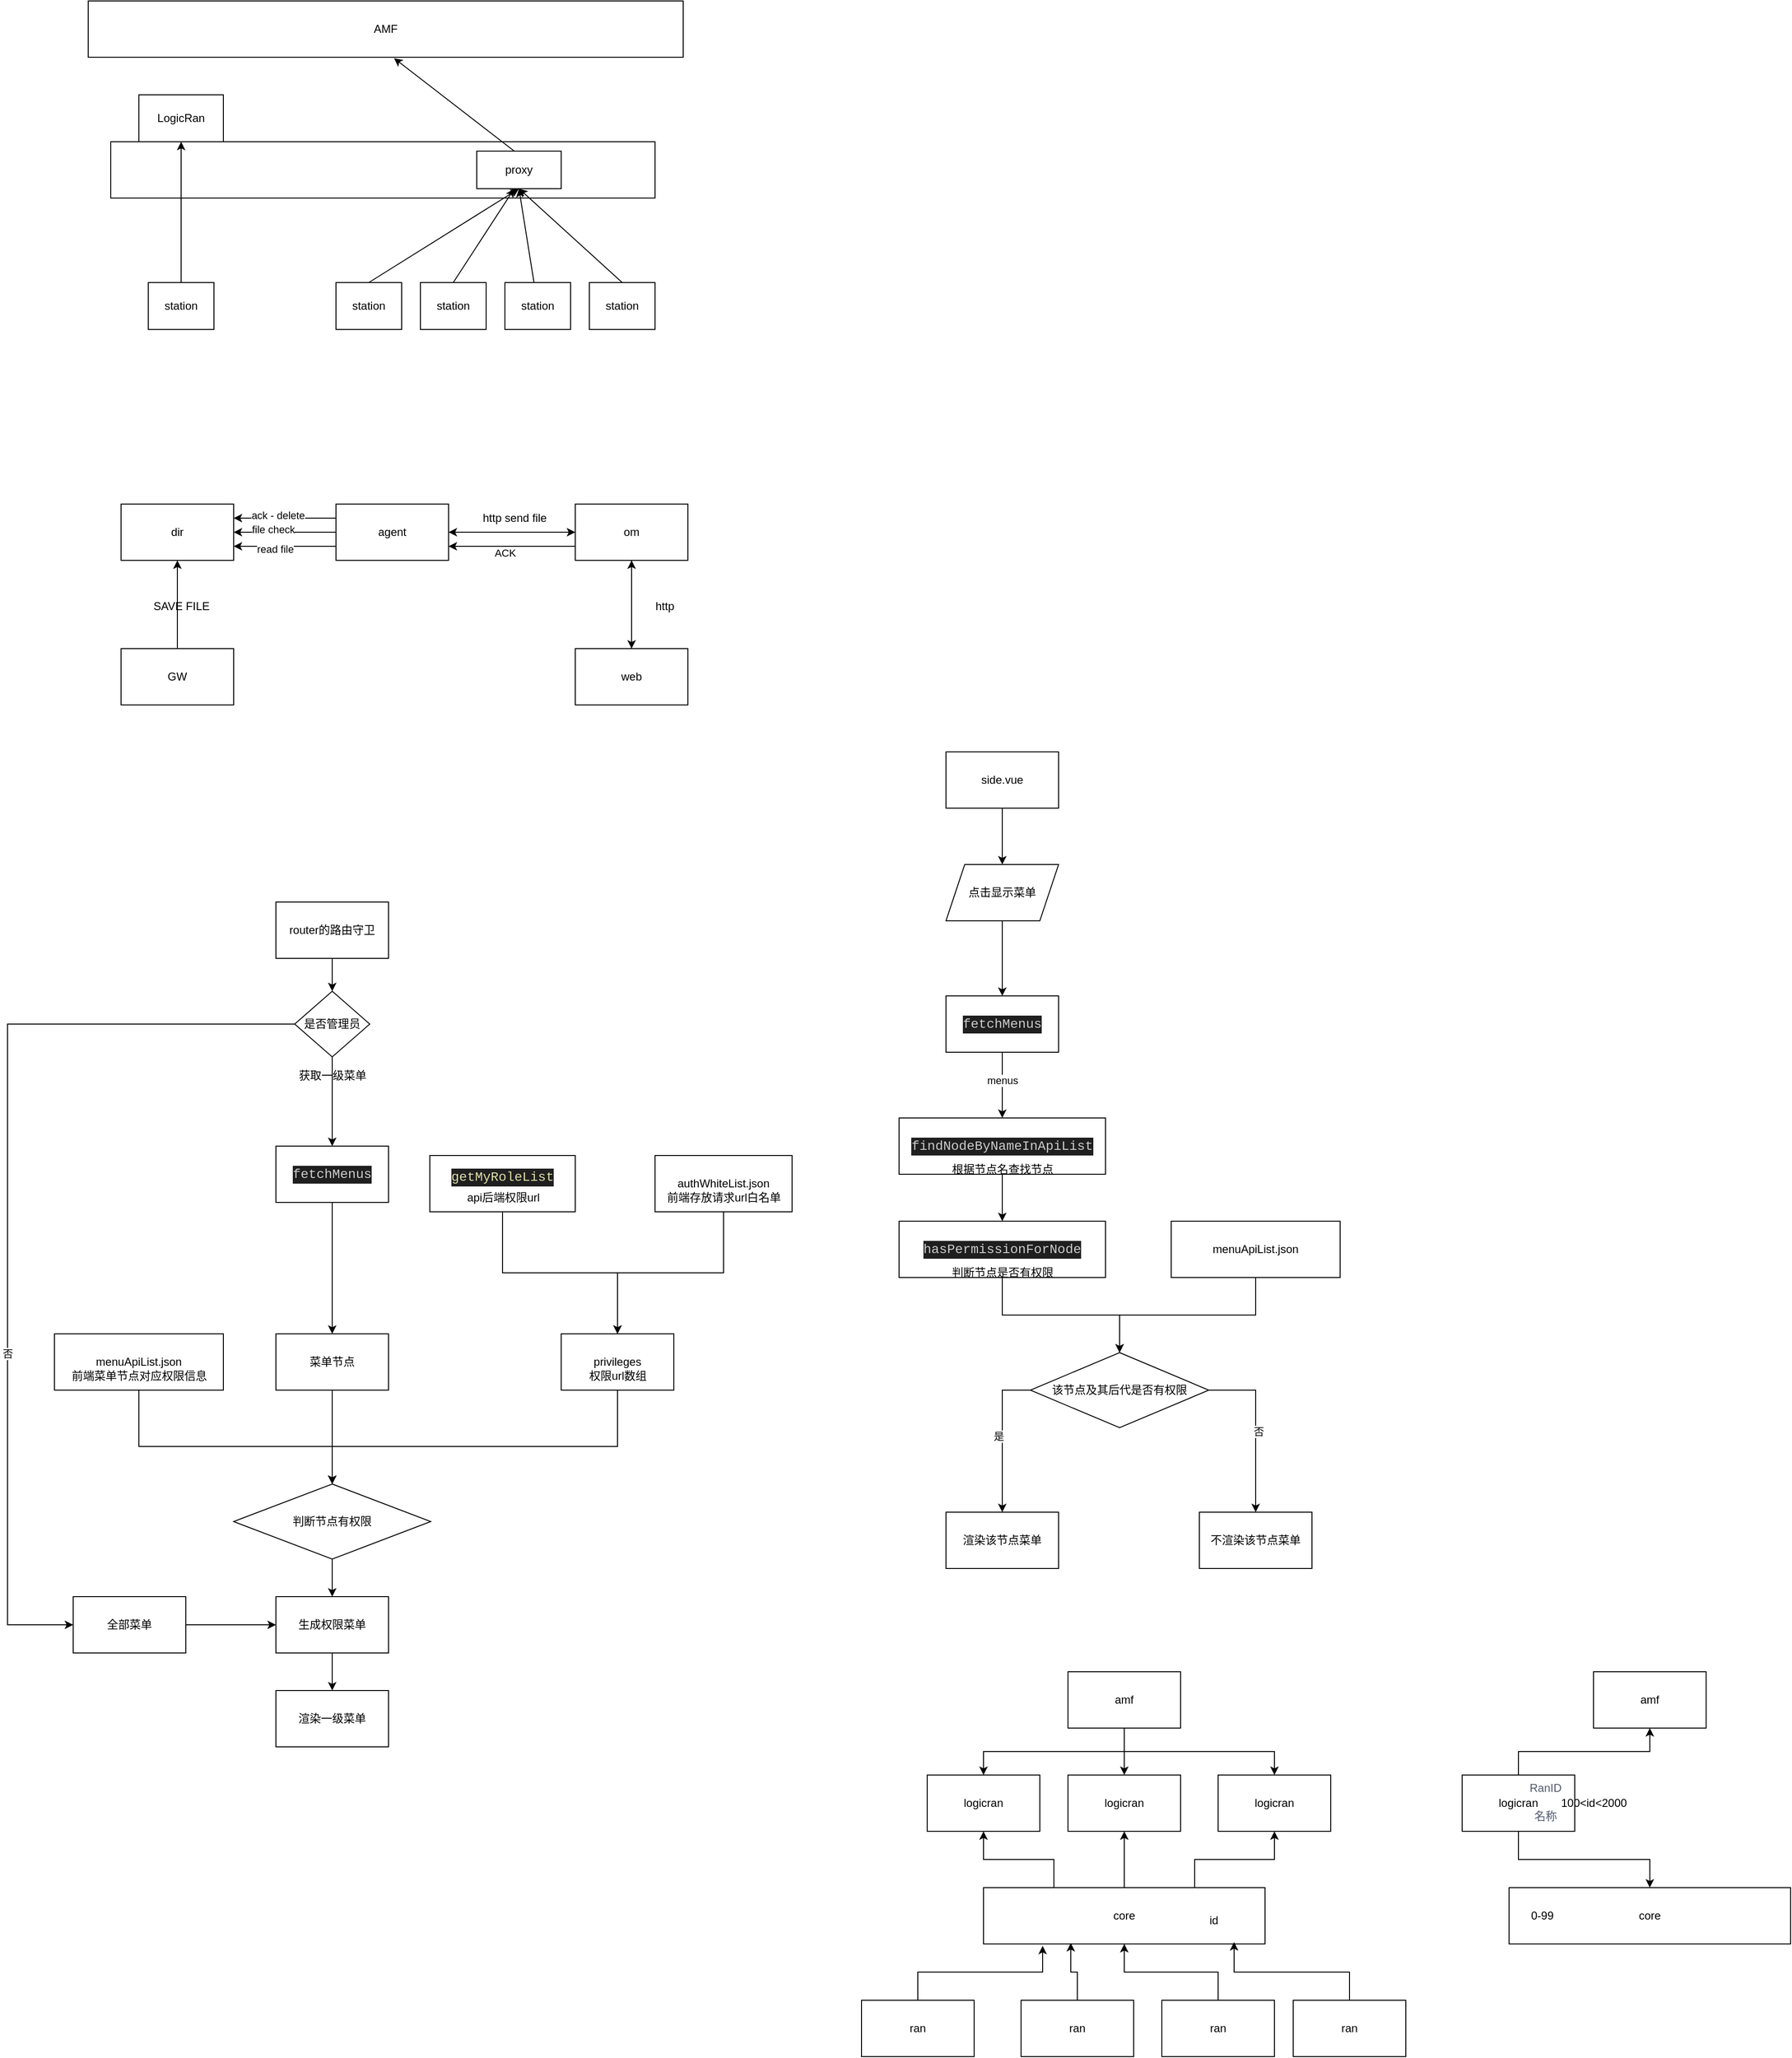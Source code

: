 <mxfile version="22.1.15" type="github">
  <diagram id="r8akQIV7CGBrM3lP9Y4Y" name="第 1 页">
    <mxGraphModel dx="1540" dy="1954" grid="1" gridSize="10" guides="1" tooltips="1" connect="1" arrows="1" fold="1" page="1" pageScale="1" pageWidth="827" pageHeight="1169" math="0" shadow="0">
      <root>
        <mxCell id="0" />
        <mxCell id="1" parent="0" />
        <mxCell id="nayXP41YcCdt_hHMmjPa-1" value="menuApiList.json" style="rounded=0;whiteSpace=wrap;html=1;" parent="1" vertex="1">
          <mxGeometry x="180" y="270" width="180" height="60" as="geometry" />
        </mxCell>
        <mxCell id="nayXP41YcCdt_hHMmjPa-24" style="edgeStyle=orthogonalEdgeStyle;rounded=0;orthogonalLoop=1;jettySize=auto;html=1;exitX=0.5;exitY=1;exitDx=0;exitDy=0;" parent="1" source="nayXP41YcCdt_hHMmjPa-2" target="nayXP41YcCdt_hHMmjPa-9" edge="1">
          <mxGeometry relative="1" as="geometry" />
        </mxCell>
        <mxCell id="nayXP41YcCdt_hHMmjPa-2" value="authWhiteList.json" style="rounded=0;whiteSpace=wrap;html=1;" parent="1" vertex="1">
          <mxGeometry x="820" y="80" width="146" height="60" as="geometry" />
        </mxCell>
        <mxCell id="nayXP41YcCdt_hHMmjPa-29" style="edgeStyle=orthogonalEdgeStyle;rounded=0;orthogonalLoop=1;jettySize=auto;html=1;" parent="1" source="nayXP41YcCdt_hHMmjPa-3" target="nayXP41YcCdt_hHMmjPa-28" edge="1">
          <mxGeometry relative="1" as="geometry">
            <Array as="points">
              <mxPoint x="270" y="390" />
              <mxPoint x="476" y="390" />
            </Array>
          </mxGeometry>
        </mxCell>
        <mxCell id="nayXP41YcCdt_hHMmjPa-3" value="前端菜单节点对应权限信息" style="text;html=1;align=center;verticalAlign=middle;resizable=0;points=[];autosize=1;strokeColor=none;fillColor=none;" parent="1" vertex="1">
          <mxGeometry x="185" y="300" width="170" height="30" as="geometry" />
        </mxCell>
        <mxCell id="nayXP41YcCdt_hHMmjPa-4" value="前端存放请求url白名单" style="text;html=1;align=center;verticalAlign=middle;resizable=0;points=[];autosize=1;strokeColor=none;fillColor=none;" parent="1" vertex="1">
          <mxGeometry x="818" y="110" width="150" height="30" as="geometry" />
        </mxCell>
        <mxCell id="nayXP41YcCdt_hHMmjPa-36" value="" style="edgeStyle=orthogonalEdgeStyle;rounded=0;orthogonalLoop=1;jettySize=auto;html=1;" parent="1" source="nayXP41YcCdt_hHMmjPa-5" target="nayXP41YcCdt_hHMmjPa-35" edge="1">
          <mxGeometry relative="1" as="geometry" />
        </mxCell>
        <mxCell id="nayXP41YcCdt_hHMmjPa-5" value="router的路由守卫" style="whiteSpace=wrap;html=1;" parent="1" vertex="1">
          <mxGeometry x="416" y="-190" width="120" height="60" as="geometry" />
        </mxCell>
        <mxCell id="nayXP41YcCdt_hHMmjPa-25" style="edgeStyle=orthogonalEdgeStyle;rounded=0;orthogonalLoop=1;jettySize=auto;html=1;exitX=0.5;exitY=1;exitDx=0;exitDy=0;" parent="1" source="nayXP41YcCdt_hHMmjPa-7" target="nayXP41YcCdt_hHMmjPa-9" edge="1">
          <mxGeometry relative="1" as="geometry" />
        </mxCell>
        <mxCell id="nayXP41YcCdt_hHMmjPa-7" value="&#xa;&lt;div style=&quot;color: rgb(204, 204, 204); background-color: rgb(31, 31, 31); font-family: Consolas, &amp;quot;Courier New&amp;quot;, monospace; font-weight: normal; font-size: 14px; line-height: 19px;&quot;&gt;&lt;div&gt;&lt;span style=&quot;color: #dcdcaa;&quot;&gt;getMyRoleList&lt;/span&gt;&lt;/div&gt;&lt;/div&gt;&#xa;&#xa;" style="whiteSpace=wrap;html=1;" parent="1" vertex="1">
          <mxGeometry x="580" y="80" width="155" height="60" as="geometry" />
        </mxCell>
        <mxCell id="nayXP41YcCdt_hHMmjPa-79" style="edgeStyle=orthogonalEdgeStyle;rounded=0;orthogonalLoop=1;jettySize=auto;html=1;exitX=0.5;exitY=1;exitDx=0;exitDy=0;entryX=0.5;entryY=0;entryDx=0;entryDy=0;" parent="1" source="nayXP41YcCdt_hHMmjPa-9" target="nayXP41YcCdt_hHMmjPa-28" edge="1">
          <mxGeometry relative="1" as="geometry">
            <Array as="points">
              <mxPoint x="780" y="390" />
              <mxPoint x="476" y="390" />
            </Array>
          </mxGeometry>
        </mxCell>
        <mxCell id="nayXP41YcCdt_hHMmjPa-9" value="privileges" style="whiteSpace=wrap;html=1;" parent="1" vertex="1">
          <mxGeometry x="720" y="270" width="120" height="60" as="geometry" />
        </mxCell>
        <mxCell id="nayXP41YcCdt_hHMmjPa-12" value="权限url数组" style="text;html=1;align=center;verticalAlign=middle;resizable=0;points=[];autosize=1;strokeColor=none;fillColor=none;" parent="1" vertex="1">
          <mxGeometry x="735" y="300" width="90" height="30" as="geometry" />
        </mxCell>
        <mxCell id="nayXP41YcCdt_hHMmjPa-81" style="edgeStyle=orthogonalEdgeStyle;rounded=0;orthogonalLoop=1;jettySize=auto;html=1;exitX=0.5;exitY=1;exitDx=0;exitDy=0;" parent="1" source="nayXP41YcCdt_hHMmjPa-15" target="nayXP41YcCdt_hHMmjPa-80" edge="1">
          <mxGeometry relative="1" as="geometry" />
        </mxCell>
        <mxCell id="nayXP41YcCdt_hHMmjPa-15" value="&lt;div style=&quot;color: rgb(204, 204, 204); background-color: rgb(31, 31, 31); font-family: Consolas, &amp;quot;Courier New&amp;quot;, monospace; font-size: 14px; line-height: 19px;&quot;&gt;fetchMenus&lt;/div&gt;" style="whiteSpace=wrap;html=1;" parent="1" vertex="1">
          <mxGeometry x="416" y="70" width="120" height="60" as="geometry" />
        </mxCell>
        <mxCell id="nayXP41YcCdt_hHMmjPa-8" value="api后端权限url" style="text;html=1;align=center;verticalAlign=middle;resizable=0;points=[];autosize=1;strokeColor=none;fillColor=none;" parent="1" vertex="1">
          <mxGeometry x="607.5" y="110" width="100" height="30" as="geometry" />
        </mxCell>
        <mxCell id="nayXP41YcCdt_hHMmjPa-27" value="获取一级菜单" style="text;html=1;align=center;verticalAlign=middle;resizable=0;points=[];autosize=1;strokeColor=none;fillColor=none;" parent="1" vertex="1">
          <mxGeometry x="426" y="-20" width="100" height="30" as="geometry" />
        </mxCell>
        <mxCell id="nayXP41YcCdt_hHMmjPa-32" value="" style="edgeStyle=orthogonalEdgeStyle;rounded=0;orthogonalLoop=1;jettySize=auto;html=1;" parent="1" source="nayXP41YcCdt_hHMmjPa-28" target="nayXP41YcCdt_hHMmjPa-31" edge="1">
          <mxGeometry relative="1" as="geometry" />
        </mxCell>
        <mxCell id="nayXP41YcCdt_hHMmjPa-28" value="判断节点有权限" style="rhombus;whiteSpace=wrap;html=1;" parent="1" vertex="1">
          <mxGeometry x="371" y="430" width="210" height="80" as="geometry" />
        </mxCell>
        <mxCell id="nayXP41YcCdt_hHMmjPa-34" value="" style="edgeStyle=orthogonalEdgeStyle;rounded=0;orthogonalLoop=1;jettySize=auto;html=1;" parent="1" source="nayXP41YcCdt_hHMmjPa-31" target="nayXP41YcCdt_hHMmjPa-33" edge="1">
          <mxGeometry relative="1" as="geometry" />
        </mxCell>
        <mxCell id="nayXP41YcCdt_hHMmjPa-31" value="生成权限菜单" style="whiteSpace=wrap;html=1;" parent="1" vertex="1">
          <mxGeometry x="416" y="550" width="120" height="60" as="geometry" />
        </mxCell>
        <mxCell id="nayXP41YcCdt_hHMmjPa-33" value="渲染一级菜单" style="whiteSpace=wrap;html=1;" parent="1" vertex="1">
          <mxGeometry x="416" y="650" width="120" height="60" as="geometry" />
        </mxCell>
        <mxCell id="nayXP41YcCdt_hHMmjPa-38" style="edgeStyle=orthogonalEdgeStyle;rounded=0;orthogonalLoop=1;jettySize=auto;html=1;exitX=0.5;exitY=1;exitDx=0;exitDy=0;entryX=0.5;entryY=0;entryDx=0;entryDy=0;" parent="1" source="nayXP41YcCdt_hHMmjPa-35" target="nayXP41YcCdt_hHMmjPa-15" edge="1">
          <mxGeometry relative="1" as="geometry" />
        </mxCell>
        <mxCell id="nayXP41YcCdt_hHMmjPa-44" style="edgeStyle=orthogonalEdgeStyle;rounded=0;orthogonalLoop=1;jettySize=auto;html=1;exitX=0;exitY=0.5;exitDx=0;exitDy=0;entryX=0;entryY=0.5;entryDx=0;entryDy=0;" parent="1" source="nayXP41YcCdt_hHMmjPa-35" target="nayXP41YcCdt_hHMmjPa-45" edge="1">
          <mxGeometry relative="1" as="geometry">
            <mxPoint x="100" y="610" as="targetPoint" />
            <Array as="points">
              <mxPoint x="130" y="-60" />
              <mxPoint x="130" y="580" />
            </Array>
          </mxGeometry>
        </mxCell>
        <mxCell id="nayXP41YcCdt_hHMmjPa-47" value="否" style="edgeLabel;html=1;align=center;verticalAlign=middle;resizable=0;points=[];" parent="nayXP41YcCdt_hHMmjPa-44" vertex="1" connectable="0">
          <mxGeometry x="0.293" relative="1" as="geometry">
            <mxPoint as="offset" />
          </mxGeometry>
        </mxCell>
        <mxCell id="nayXP41YcCdt_hHMmjPa-35" value="是否管理员" style="rhombus;whiteSpace=wrap;html=1;" parent="1" vertex="1">
          <mxGeometry x="436" y="-95" width="80" height="70" as="geometry" />
        </mxCell>
        <mxCell id="nayXP41YcCdt_hHMmjPa-46" style="edgeStyle=orthogonalEdgeStyle;rounded=0;orthogonalLoop=1;jettySize=auto;html=1;exitX=1;exitY=0.5;exitDx=0;exitDy=0;" parent="1" source="nayXP41YcCdt_hHMmjPa-45" target="nayXP41YcCdt_hHMmjPa-31" edge="1">
          <mxGeometry relative="1" as="geometry" />
        </mxCell>
        <mxCell id="nayXP41YcCdt_hHMmjPa-45" value="全部菜单" style="whiteSpace=wrap;html=1;" parent="1" vertex="1">
          <mxGeometry x="200" y="550" width="120" height="60" as="geometry" />
        </mxCell>
        <mxCell id="nayXP41YcCdt_hHMmjPa-54" value="" style="edgeStyle=orthogonalEdgeStyle;rounded=0;orthogonalLoop=1;jettySize=auto;html=1;" parent="1" source="nayXP41YcCdt_hHMmjPa-48" target="nayXP41YcCdt_hHMmjPa-53" edge="1">
          <mxGeometry relative="1" as="geometry" />
        </mxCell>
        <mxCell id="nayXP41YcCdt_hHMmjPa-48" value="side.vue" style="whiteSpace=wrap;html=1;" parent="1" vertex="1">
          <mxGeometry x="1130" y="-350" width="120" height="60" as="geometry" />
        </mxCell>
        <mxCell id="nayXP41YcCdt_hHMmjPa-50" value="渲染该节点菜单" style="whiteSpace=wrap;html=1;" parent="1" vertex="1">
          <mxGeometry x="1130" y="460" width="120" height="60" as="geometry" />
        </mxCell>
        <mxCell id="nayXP41YcCdt_hHMmjPa-65" value="" style="edgeStyle=orthogonalEdgeStyle;rounded=0;orthogonalLoop=1;jettySize=auto;html=1;" parent="1" source="nayXP41YcCdt_hHMmjPa-51" target="nayXP41YcCdt_hHMmjPa-64" edge="1">
          <mxGeometry relative="1" as="geometry" />
        </mxCell>
        <mxCell id="nayXP41YcCdt_hHMmjPa-51" value="&lt;div style=&quot;color: rgb(204, 204, 204); background-color: rgb(31, 31, 31); font-family: Consolas, &amp;quot;Courier New&amp;quot;, monospace; font-size: 14px; line-height: 19px;&quot;&gt;findNodeByNameInApiList&lt;/div&gt;" style="whiteSpace=wrap;html=1;" parent="1" vertex="1">
          <mxGeometry x="1080" y="40" width="220" height="60" as="geometry" />
        </mxCell>
        <mxCell id="nayXP41YcCdt_hHMmjPa-56" value="" style="edgeStyle=orthogonalEdgeStyle;rounded=0;orthogonalLoop=1;jettySize=auto;html=1;" parent="1" source="nayXP41YcCdt_hHMmjPa-53" target="nayXP41YcCdt_hHMmjPa-55" edge="1">
          <mxGeometry relative="1" as="geometry" />
        </mxCell>
        <mxCell id="nayXP41YcCdt_hHMmjPa-53" value="点击显示菜单" style="shape=parallelogram;perimeter=parallelogramPerimeter;whiteSpace=wrap;html=1;fixedSize=1;" parent="1" vertex="1">
          <mxGeometry x="1130" y="-230" width="120" height="60" as="geometry" />
        </mxCell>
        <mxCell id="nayXP41YcCdt_hHMmjPa-57" value="" style="edgeStyle=orthogonalEdgeStyle;rounded=0;orthogonalLoop=1;jettySize=auto;html=1;" parent="1" source="nayXP41YcCdt_hHMmjPa-55" target="nayXP41YcCdt_hHMmjPa-51" edge="1">
          <mxGeometry relative="1" as="geometry" />
        </mxCell>
        <mxCell id="nayXP41YcCdt_hHMmjPa-58" value="menus" style="edgeLabel;html=1;align=center;verticalAlign=middle;resizable=0;points=[];" parent="nayXP41YcCdt_hHMmjPa-57" vertex="1" connectable="0">
          <mxGeometry x="-0.171" y="-3" relative="1" as="geometry">
            <mxPoint x="3" y="1" as="offset" />
          </mxGeometry>
        </mxCell>
        <mxCell id="nayXP41YcCdt_hHMmjPa-55" value="&lt;div style=&quot;color: rgb(204, 204, 204); background-color: rgb(31, 31, 31); font-family: Consolas, &amp;quot;Courier New&amp;quot;, monospace; font-size: 14px; line-height: 19px;&quot;&gt;fetchMenus&lt;/div&gt;" style="whiteSpace=wrap;html=1;" parent="1" vertex="1">
          <mxGeometry x="1130" y="-90" width="120" height="60" as="geometry" />
        </mxCell>
        <mxCell id="nayXP41YcCdt_hHMmjPa-67" style="edgeStyle=orthogonalEdgeStyle;rounded=0;orthogonalLoop=1;jettySize=auto;html=1;" parent="1" source="nayXP41YcCdt_hHMmjPa-59" target="nayXP41YcCdt_hHMmjPa-61" edge="1">
          <mxGeometry relative="1" as="geometry" />
        </mxCell>
        <mxCell id="nayXP41YcCdt_hHMmjPa-59" value="menuApiList.json" style="rounded=0;whiteSpace=wrap;html=1;" parent="1" vertex="1">
          <mxGeometry x="1370" y="150" width="180" height="60" as="geometry" />
        </mxCell>
        <mxCell id="nayXP41YcCdt_hHMmjPa-70" style="edgeStyle=orthogonalEdgeStyle;rounded=0;orthogonalLoop=1;jettySize=auto;html=1;exitX=0;exitY=0.5;exitDx=0;exitDy=0;" parent="1" source="nayXP41YcCdt_hHMmjPa-61" target="nayXP41YcCdt_hHMmjPa-50" edge="1">
          <mxGeometry relative="1" as="geometry" />
        </mxCell>
        <mxCell id="nayXP41YcCdt_hHMmjPa-74" value="是" style="edgeLabel;html=1;align=center;verticalAlign=middle;resizable=0;points=[];" parent="nayXP41YcCdt_hHMmjPa-70" vertex="1" connectable="0">
          <mxGeometry x="-0.013" y="-4" relative="1" as="geometry">
            <mxPoint as="offset" />
          </mxGeometry>
        </mxCell>
        <mxCell id="nayXP41YcCdt_hHMmjPa-72" style="edgeStyle=orthogonalEdgeStyle;rounded=0;orthogonalLoop=1;jettySize=auto;html=1;exitX=1;exitY=0.5;exitDx=0;exitDy=0;" parent="1" source="nayXP41YcCdt_hHMmjPa-61" target="nayXP41YcCdt_hHMmjPa-71" edge="1">
          <mxGeometry relative="1" as="geometry" />
        </mxCell>
        <mxCell id="nayXP41YcCdt_hHMmjPa-73" value="否" style="edgeLabel;html=1;align=center;verticalAlign=middle;resizable=0;points=[];" parent="nayXP41YcCdt_hHMmjPa-72" vertex="1" connectable="0">
          <mxGeometry x="0.044" y="3" relative="1" as="geometry">
            <mxPoint as="offset" />
          </mxGeometry>
        </mxCell>
        <mxCell id="nayXP41YcCdt_hHMmjPa-61" value="该节点及其后代是否有权限" style="rhombus;whiteSpace=wrap;html=1;" parent="1" vertex="1">
          <mxGeometry x="1220" y="290" width="190" height="80" as="geometry" />
        </mxCell>
        <mxCell id="nayXP41YcCdt_hHMmjPa-66" style="edgeStyle=orthogonalEdgeStyle;rounded=0;orthogonalLoop=1;jettySize=auto;html=1;" parent="1" source="nayXP41YcCdt_hHMmjPa-64" target="nayXP41YcCdt_hHMmjPa-61" edge="1">
          <mxGeometry relative="1" as="geometry" />
        </mxCell>
        <mxCell id="nayXP41YcCdt_hHMmjPa-64" value="&lt;div style=&quot;color: rgb(204, 204, 204); background-color: rgb(31, 31, 31); font-family: Consolas, &amp;quot;Courier New&amp;quot;, monospace; font-size: 14px; line-height: 19px;&quot;&gt;hasPermissionForNode&lt;/div&gt;" style="whiteSpace=wrap;html=1;" parent="1" vertex="1">
          <mxGeometry x="1080" y="150" width="220" height="60" as="geometry" />
        </mxCell>
        <mxCell id="nayXP41YcCdt_hHMmjPa-71" value="不渲染该节点菜单" style="whiteSpace=wrap;html=1;" parent="1" vertex="1">
          <mxGeometry x="1400" y="460" width="120" height="60" as="geometry" />
        </mxCell>
        <mxCell id="nayXP41YcCdt_hHMmjPa-75" value="根据节点名查找节点" style="text;html=1;align=center;verticalAlign=middle;resizable=0;points=[];autosize=1;strokeColor=none;fillColor=none;" parent="1" vertex="1">
          <mxGeometry x="1125" y="80" width="130" height="30" as="geometry" />
        </mxCell>
        <mxCell id="nayXP41YcCdt_hHMmjPa-76" value="判断节点是否有权限" style="text;html=1;align=center;verticalAlign=middle;resizable=0;points=[];autosize=1;strokeColor=none;fillColor=none;" parent="1" vertex="1">
          <mxGeometry x="1125" y="190" width="130" height="30" as="geometry" />
        </mxCell>
        <mxCell id="nayXP41YcCdt_hHMmjPa-82" value="" style="edgeStyle=orthogonalEdgeStyle;rounded=0;orthogonalLoop=1;jettySize=auto;html=1;" parent="1" source="nayXP41YcCdt_hHMmjPa-80" target="nayXP41YcCdt_hHMmjPa-28" edge="1">
          <mxGeometry relative="1" as="geometry" />
        </mxCell>
        <mxCell id="nayXP41YcCdt_hHMmjPa-80" value="菜单节点" style="whiteSpace=wrap;html=1;" parent="1" vertex="1">
          <mxGeometry x="416" y="270" width="120" height="60" as="geometry" />
        </mxCell>
        <mxCell id="s-JntNpwvqXk4a5W6YOE-53" style="edgeStyle=orthogonalEdgeStyle;rounded=0;orthogonalLoop=1;jettySize=auto;html=1;exitX=0.5;exitY=1;exitDx=0;exitDy=0;" parent="1" source="s-JntNpwvqXk4a5W6YOE-22" target="s-JntNpwvqXk4a5W6YOE-47" edge="1">
          <mxGeometry relative="1" as="geometry" />
        </mxCell>
        <mxCell id="s-JntNpwvqXk4a5W6YOE-54" style="edgeStyle=orthogonalEdgeStyle;rounded=0;orthogonalLoop=1;jettySize=auto;html=1;exitX=0.5;exitY=1;exitDx=0;exitDy=0;" parent="1" source="s-JntNpwvqXk4a5W6YOE-22" target="s-JntNpwvqXk4a5W6YOE-24" edge="1">
          <mxGeometry relative="1" as="geometry" />
        </mxCell>
        <mxCell id="s-JntNpwvqXk4a5W6YOE-55" style="edgeStyle=orthogonalEdgeStyle;rounded=0;orthogonalLoop=1;jettySize=auto;html=1;exitX=0.5;exitY=1;exitDx=0;exitDy=0;" parent="1" source="s-JntNpwvqXk4a5W6YOE-22" target="s-JntNpwvqXk4a5W6YOE-48" edge="1">
          <mxGeometry relative="1" as="geometry" />
        </mxCell>
        <mxCell id="s-JntNpwvqXk4a5W6YOE-22" value="amf&lt;br&gt;" style="whiteSpace=wrap;html=1;" parent="1" vertex="1">
          <mxGeometry x="1260" y="630" width="120" height="60" as="geometry" />
        </mxCell>
        <mxCell id="s-JntNpwvqXk4a5W6YOE-49" value="" style="edgeStyle=orthogonalEdgeStyle;rounded=0;orthogonalLoop=1;jettySize=auto;html=1;" parent="1" source="s-JntNpwvqXk4a5W6YOE-23" target="s-JntNpwvqXk4a5W6YOE-24" edge="1">
          <mxGeometry relative="1" as="geometry" />
        </mxCell>
        <mxCell id="s-JntNpwvqXk4a5W6YOE-50" style="edgeStyle=orthogonalEdgeStyle;rounded=0;orthogonalLoop=1;jettySize=auto;html=1;exitX=0.75;exitY=0;exitDx=0;exitDy=0;" parent="1" source="s-JntNpwvqXk4a5W6YOE-23" target="s-JntNpwvqXk4a5W6YOE-48" edge="1">
          <mxGeometry relative="1" as="geometry" />
        </mxCell>
        <mxCell id="s-JntNpwvqXk4a5W6YOE-51" style="edgeStyle=orthogonalEdgeStyle;rounded=0;orthogonalLoop=1;jettySize=auto;html=1;exitX=0.25;exitY=0;exitDx=0;exitDy=0;entryX=0.5;entryY=1;entryDx=0;entryDy=0;" parent="1" source="s-JntNpwvqXk4a5W6YOE-23" target="s-JntNpwvqXk4a5W6YOE-47" edge="1">
          <mxGeometry relative="1" as="geometry" />
        </mxCell>
        <mxCell id="s-JntNpwvqXk4a5W6YOE-23" value="core&lt;br&gt;" style="whiteSpace=wrap;html=1;" parent="1" vertex="1">
          <mxGeometry x="1170" y="860" width="300" height="60" as="geometry" />
        </mxCell>
        <mxCell id="s-JntNpwvqXk4a5W6YOE-24" value="logicran&lt;br&gt;" style="whiteSpace=wrap;html=1;" parent="1" vertex="1">
          <mxGeometry x="1260" y="740" width="120" height="60" as="geometry" />
        </mxCell>
        <mxCell id="s-JntNpwvqXk4a5W6YOE-25" value="ran&lt;br&gt;" style="whiteSpace=wrap;html=1;" parent="1" vertex="1">
          <mxGeometry x="1040" y="980" width="120" height="60" as="geometry" />
        </mxCell>
        <mxCell id="s-JntNpwvqXk4a5W6YOE-47" value="logicran&lt;br&gt;" style="whiteSpace=wrap;html=1;" parent="1" vertex="1">
          <mxGeometry x="1110" y="740" width="120" height="60" as="geometry" />
        </mxCell>
        <mxCell id="s-JntNpwvqXk4a5W6YOE-48" value="logicran&lt;br&gt;" style="whiteSpace=wrap;html=1;" parent="1" vertex="1">
          <mxGeometry x="1420" y="740" width="120" height="60" as="geometry" />
        </mxCell>
        <mxCell id="s-JntNpwvqXk4a5W6YOE-56" value="ran&lt;br&gt;" style="whiteSpace=wrap;html=1;" parent="1" vertex="1">
          <mxGeometry x="1500" y="980" width="120" height="60" as="geometry" />
        </mxCell>
        <mxCell id="s-JntNpwvqXk4a5W6YOE-61" style="edgeStyle=orthogonalEdgeStyle;rounded=0;orthogonalLoop=1;jettySize=auto;html=1;exitX=0.5;exitY=0;exitDx=0;exitDy=0;" parent="1" source="s-JntNpwvqXk4a5W6YOE-57" target="s-JntNpwvqXk4a5W6YOE-23" edge="1">
          <mxGeometry relative="1" as="geometry" />
        </mxCell>
        <mxCell id="s-JntNpwvqXk4a5W6YOE-57" value="ran&lt;br&gt;" style="whiteSpace=wrap;html=1;" parent="1" vertex="1">
          <mxGeometry x="1360" y="980" width="120" height="60" as="geometry" />
        </mxCell>
        <mxCell id="s-JntNpwvqXk4a5W6YOE-58" value="ran&lt;br&gt;" style="whiteSpace=wrap;html=1;" parent="1" vertex="1">
          <mxGeometry x="1210" y="980" width="120" height="60" as="geometry" />
        </mxCell>
        <mxCell id="s-JntNpwvqXk4a5W6YOE-59" style="edgeStyle=orthogonalEdgeStyle;rounded=0;orthogonalLoop=1;jettySize=auto;html=1;exitX=0.5;exitY=0;exitDx=0;exitDy=0;entryX=0.21;entryY=1.033;entryDx=0;entryDy=0;entryPerimeter=0;" parent="1" source="s-JntNpwvqXk4a5W6YOE-25" target="s-JntNpwvqXk4a5W6YOE-23" edge="1">
          <mxGeometry relative="1" as="geometry" />
        </mxCell>
        <mxCell id="s-JntNpwvqXk4a5W6YOE-60" style="edgeStyle=orthogonalEdgeStyle;rounded=0;orthogonalLoop=1;jettySize=auto;html=1;exitX=0.5;exitY=0;exitDx=0;exitDy=0;entryX=0.31;entryY=0.983;entryDx=0;entryDy=0;entryPerimeter=0;" parent="1" source="s-JntNpwvqXk4a5W6YOE-58" target="s-JntNpwvqXk4a5W6YOE-23" edge="1">
          <mxGeometry relative="1" as="geometry" />
        </mxCell>
        <mxCell id="s-JntNpwvqXk4a5W6YOE-62" style="edgeStyle=orthogonalEdgeStyle;rounded=0;orthogonalLoop=1;jettySize=auto;html=1;exitX=0.5;exitY=0;exitDx=0;exitDy=0;entryX=0.89;entryY=0.967;entryDx=0;entryDy=0;entryPerimeter=0;" parent="1" source="s-JntNpwvqXk4a5W6YOE-56" target="s-JntNpwvqXk4a5W6YOE-23" edge="1">
          <mxGeometry relative="1" as="geometry" />
        </mxCell>
        <mxCell id="s-JntNpwvqXk4a5W6YOE-63" value="id" style="text;html=1;align=center;verticalAlign=middle;resizable=0;points=[];autosize=1;strokeColor=none;fillColor=none;" parent="1" vertex="1">
          <mxGeometry x="1400" y="880" width="30" height="30" as="geometry" />
        </mxCell>
        <mxCell id="s-JntNpwvqXk4a5W6YOE-64" value="core&lt;br&gt;" style="whiteSpace=wrap;html=1;" parent="1" vertex="1">
          <mxGeometry x="1730" y="860" width="300" height="60" as="geometry" />
        </mxCell>
        <mxCell id="s-JntNpwvqXk4a5W6YOE-66" style="edgeStyle=orthogonalEdgeStyle;rounded=0;orthogonalLoop=1;jettySize=auto;html=1;exitX=0.5;exitY=1;exitDx=0;exitDy=0;" parent="1" source="s-JntNpwvqXk4a5W6YOE-65" target="s-JntNpwvqXk4a5W6YOE-64" edge="1">
          <mxGeometry relative="1" as="geometry" />
        </mxCell>
        <mxCell id="s-JntNpwvqXk4a5W6YOE-70" style="edgeStyle=orthogonalEdgeStyle;rounded=0;orthogonalLoop=1;jettySize=auto;html=1;exitX=0.5;exitY=0;exitDx=0;exitDy=0;" parent="1" source="s-JntNpwvqXk4a5W6YOE-65" target="s-JntNpwvqXk4a5W6YOE-69" edge="1">
          <mxGeometry relative="1" as="geometry" />
        </mxCell>
        <mxCell id="s-JntNpwvqXk4a5W6YOE-65" value="logicran&lt;br&gt;" style="whiteSpace=wrap;html=1;" parent="1" vertex="1">
          <mxGeometry x="1680" y="740" width="120" height="60" as="geometry" />
        </mxCell>
        <mxCell id="s-JntNpwvqXk4a5W6YOE-67" value="&lt;span style=&quot;color: rgb(81, 90, 110); font-family: Avenir, Helvetica, Arial, sans-serif; font-size: 12px; font-style: normal; font-variant-ligatures: normal; font-variant-caps: normal; font-weight: 400; letter-spacing: normal; orphans: 2; text-align: right; text-indent: 0px; text-transform: none; widows: 2; word-spacing: 0px; -webkit-text-stroke-width: 0px; background-color: rgb(255, 255, 255); text-decoration-thickness: initial; text-decoration-style: initial; text-decoration-color: initial; float: none; display: inline !important;&quot;&gt;RanID&lt;/span&gt;" style="text;whiteSpace=wrap;html=1;" parent="1" vertex="1">
          <mxGeometry x="1750" y="740" width="70" height="40" as="geometry" />
        </mxCell>
        <mxCell id="s-JntNpwvqXk4a5W6YOE-68" value="&lt;span style=&quot;color: rgb(81, 90, 110); font-family: Avenir, Helvetica, Arial, sans-serif; font-size: 12px; font-style: normal; font-variant-ligatures: normal; font-variant-caps: normal; font-weight: 400; letter-spacing: normal; orphans: 2; text-align: right; text-indent: 0px; text-transform: none; widows: 2; word-spacing: 0px; -webkit-text-stroke-width: 0px; background-color: rgb(255, 255, 255); text-decoration-thickness: initial; text-decoration-style: initial; text-decoration-color: initial; float: none; display: inline !important;&quot;&gt;名称&lt;/span&gt;" style="text;whiteSpace=wrap;html=1;" parent="1" vertex="1">
          <mxGeometry x="1755" y="770" width="60" height="40" as="geometry" />
        </mxCell>
        <mxCell id="s-JntNpwvqXk4a5W6YOE-69" value="amf&lt;br&gt;" style="whiteSpace=wrap;html=1;" parent="1" vertex="1">
          <mxGeometry x="1820" y="630" width="120" height="60" as="geometry" />
        </mxCell>
        <mxCell id="s-JntNpwvqXk4a5W6YOE-71" value="100&amp;lt;id&amp;lt;2000&lt;br&gt;" style="text;html=1;align=center;verticalAlign=middle;resizable=0;points=[];autosize=1;strokeColor=none;fillColor=none;" parent="1" vertex="1">
          <mxGeometry x="1770" y="755" width="100" height="30" as="geometry" />
        </mxCell>
        <mxCell id="s-JntNpwvqXk4a5W6YOE-73" value="0-99" style="text;html=1;align=center;verticalAlign=middle;resizable=0;points=[];autosize=1;strokeColor=none;fillColor=none;" parent="1" vertex="1">
          <mxGeometry x="1740" y="875" width="50" height="30" as="geometry" />
        </mxCell>
        <mxCell id="RZryPaaWbks3N3tCYVJa-5" style="edgeStyle=orthogonalEdgeStyle;rounded=0;orthogonalLoop=1;jettySize=auto;html=1;exitX=1;exitY=0.5;exitDx=0;exitDy=0;" parent="1" source="RZryPaaWbks3N3tCYVJa-1" target="RZryPaaWbks3N3tCYVJa-4" edge="1">
          <mxGeometry relative="1" as="geometry" />
        </mxCell>
        <mxCell id="RZryPaaWbks3N3tCYVJa-19" style="edgeStyle=orthogonalEdgeStyle;rounded=0;orthogonalLoop=1;jettySize=auto;html=1;exitX=0;exitY=0.25;exitDx=0;exitDy=0;entryX=1;entryY=0.25;entryDx=0;entryDy=0;" parent="1" source="RZryPaaWbks3N3tCYVJa-1" target="RZryPaaWbks3N3tCYVJa-2" edge="1">
          <mxGeometry relative="1" as="geometry" />
        </mxCell>
        <mxCell id="RZryPaaWbks3N3tCYVJa-20" value="ack - delete&lt;br&gt;" style="edgeLabel;html=1;align=center;verticalAlign=middle;resizable=0;points=[];" parent="RZryPaaWbks3N3tCYVJa-19" vertex="1" connectable="0">
          <mxGeometry x="0.138" y="-3" relative="1" as="geometry">
            <mxPoint as="offset" />
          </mxGeometry>
        </mxCell>
        <mxCell id="RZryPaaWbks3N3tCYVJa-22" style="edgeStyle=orthogonalEdgeStyle;rounded=0;orthogonalLoop=1;jettySize=auto;html=1;exitX=0;exitY=0.5;exitDx=0;exitDy=0;" parent="1" source="RZryPaaWbks3N3tCYVJa-1" target="RZryPaaWbks3N3tCYVJa-2" edge="1">
          <mxGeometry relative="1" as="geometry" />
        </mxCell>
        <mxCell id="RZryPaaWbks3N3tCYVJa-23" value="file check" style="edgeLabel;html=1;align=center;verticalAlign=middle;resizable=0;points=[];" parent="RZryPaaWbks3N3tCYVJa-22" vertex="1" connectable="0">
          <mxGeometry x="0.229" y="-3" relative="1" as="geometry">
            <mxPoint as="offset" />
          </mxGeometry>
        </mxCell>
        <mxCell id="RZryPaaWbks3N3tCYVJa-24" style="edgeStyle=orthogonalEdgeStyle;rounded=0;orthogonalLoop=1;jettySize=auto;html=1;exitX=0;exitY=0.75;exitDx=0;exitDy=0;entryX=1;entryY=0.75;entryDx=0;entryDy=0;" parent="1" source="RZryPaaWbks3N3tCYVJa-1" target="RZryPaaWbks3N3tCYVJa-2" edge="1">
          <mxGeometry relative="1" as="geometry" />
        </mxCell>
        <mxCell id="RZryPaaWbks3N3tCYVJa-25" value="read file" style="edgeLabel;html=1;align=center;verticalAlign=middle;resizable=0;points=[];" parent="RZryPaaWbks3N3tCYVJa-24" vertex="1" connectable="0">
          <mxGeometry x="0.193" y="3" relative="1" as="geometry">
            <mxPoint as="offset" />
          </mxGeometry>
        </mxCell>
        <mxCell id="RZryPaaWbks3N3tCYVJa-1" value="agent" style="whiteSpace=wrap;html=1;" parent="1" vertex="1">
          <mxGeometry x="480" y="-614" width="120" height="60" as="geometry" />
        </mxCell>
        <mxCell id="RZryPaaWbks3N3tCYVJa-2" value="dir" style="whiteSpace=wrap;html=1;" parent="1" vertex="1">
          <mxGeometry x="251" y="-614" width="120" height="60" as="geometry" />
        </mxCell>
        <mxCell id="RZryPaaWbks3N3tCYVJa-6" style="edgeStyle=orthogonalEdgeStyle;rounded=0;orthogonalLoop=1;jettySize=auto;html=1;exitX=0;exitY=0.5;exitDx=0;exitDy=0;entryX=1;entryY=0.5;entryDx=0;entryDy=0;" parent="1" source="RZryPaaWbks3N3tCYVJa-4" target="RZryPaaWbks3N3tCYVJa-1" edge="1">
          <mxGeometry relative="1" as="geometry" />
        </mxCell>
        <mxCell id="RZryPaaWbks3N3tCYVJa-9" style="edgeStyle=orthogonalEdgeStyle;rounded=0;orthogonalLoop=1;jettySize=auto;html=1;exitX=0.5;exitY=1;exitDx=0;exitDy=0;entryX=0.5;entryY=0;entryDx=0;entryDy=0;" parent="1" source="RZryPaaWbks3N3tCYVJa-4" target="RZryPaaWbks3N3tCYVJa-8" edge="1">
          <mxGeometry relative="1" as="geometry" />
        </mxCell>
        <mxCell id="RZryPaaWbks3N3tCYVJa-16" style="edgeStyle=orthogonalEdgeStyle;rounded=0;orthogonalLoop=1;jettySize=auto;html=1;exitX=0;exitY=0.75;exitDx=0;exitDy=0;entryX=1;entryY=0.75;entryDx=0;entryDy=0;" parent="1" source="RZryPaaWbks3N3tCYVJa-4" target="RZryPaaWbks3N3tCYVJa-1" edge="1">
          <mxGeometry relative="1" as="geometry" />
        </mxCell>
        <mxCell id="RZryPaaWbks3N3tCYVJa-17" value="ACK" style="edgeLabel;html=1;align=center;verticalAlign=middle;resizable=0;points=[];" parent="RZryPaaWbks3N3tCYVJa-16" vertex="1" connectable="0">
          <mxGeometry x="0.481" y="7" relative="1" as="geometry">
            <mxPoint x="25" as="offset" />
          </mxGeometry>
        </mxCell>
        <mxCell id="RZryPaaWbks3N3tCYVJa-4" value="om" style="whiteSpace=wrap;html=1;" parent="1" vertex="1">
          <mxGeometry x="735" y="-614" width="120" height="60" as="geometry" />
        </mxCell>
        <mxCell id="RZryPaaWbks3N3tCYVJa-7" value="http send file" style="text;html=1;align=center;verticalAlign=middle;resizable=0;points=[];autosize=1;strokeColor=none;fillColor=none;" parent="1" vertex="1">
          <mxGeometry x="625" y="-614" width="90" height="30" as="geometry" />
        </mxCell>
        <mxCell id="RZryPaaWbks3N3tCYVJa-10" style="edgeStyle=orthogonalEdgeStyle;rounded=0;orthogonalLoop=1;jettySize=auto;html=1;exitX=0.5;exitY=0;exitDx=0;exitDy=0;entryX=0.5;entryY=1;entryDx=0;entryDy=0;" parent="1" source="RZryPaaWbks3N3tCYVJa-8" target="RZryPaaWbks3N3tCYVJa-4" edge="1">
          <mxGeometry relative="1" as="geometry" />
        </mxCell>
        <mxCell id="RZryPaaWbks3N3tCYVJa-8" value="web" style="whiteSpace=wrap;html=1;" parent="1" vertex="1">
          <mxGeometry x="735" y="-460" width="120" height="60" as="geometry" />
        </mxCell>
        <mxCell id="RZryPaaWbks3N3tCYVJa-11" value="http" style="text;html=1;align=center;verticalAlign=middle;resizable=0;points=[];autosize=1;strokeColor=none;fillColor=none;" parent="1" vertex="1">
          <mxGeometry x="810" y="-520" width="40" height="30" as="geometry" />
        </mxCell>
        <mxCell id="RZryPaaWbks3N3tCYVJa-13" value="" style="edgeStyle=orthogonalEdgeStyle;rounded=0;orthogonalLoop=1;jettySize=auto;html=1;" parent="1" source="RZryPaaWbks3N3tCYVJa-12" target="RZryPaaWbks3N3tCYVJa-2" edge="1">
          <mxGeometry relative="1" as="geometry" />
        </mxCell>
        <mxCell id="RZryPaaWbks3N3tCYVJa-12" value="GW" style="whiteSpace=wrap;html=1;" parent="1" vertex="1">
          <mxGeometry x="251" y="-460" width="120" height="60" as="geometry" />
        </mxCell>
        <mxCell id="RZryPaaWbks3N3tCYVJa-14" value="SAVE FILE" style="text;html=1;align=center;verticalAlign=middle;resizable=0;points=[];autosize=1;strokeColor=none;fillColor=none;" parent="1" vertex="1">
          <mxGeometry x="275" y="-520" width="80" height="30" as="geometry" />
        </mxCell>
        <mxCell id="yOBXH1CnRbDypzO_mBWQ-1" value="" style="rounded=0;whiteSpace=wrap;html=1;" vertex="1" parent="1">
          <mxGeometry x="240" y="-1000" width="580" height="60" as="geometry" />
        </mxCell>
        <mxCell id="yOBXH1CnRbDypzO_mBWQ-3" value="station" style="whiteSpace=wrap;html=1;" vertex="1" parent="1">
          <mxGeometry x="480" y="-850" width="70" height="50" as="geometry" />
        </mxCell>
        <mxCell id="yOBXH1CnRbDypzO_mBWQ-4" value="station" style="whiteSpace=wrap;html=1;" vertex="1" parent="1">
          <mxGeometry x="570" y="-850" width="70" height="50" as="geometry" />
        </mxCell>
        <mxCell id="yOBXH1CnRbDypzO_mBWQ-5" value="station" style="whiteSpace=wrap;html=1;" vertex="1" parent="1">
          <mxGeometry x="660" y="-850" width="70" height="50" as="geometry" />
        </mxCell>
        <mxCell id="yOBXH1CnRbDypzO_mBWQ-6" value="station" style="whiteSpace=wrap;html=1;" vertex="1" parent="1">
          <mxGeometry x="750" y="-850" width="70" height="50" as="geometry" />
        </mxCell>
        <mxCell id="yOBXH1CnRbDypzO_mBWQ-8" value="LogicRan" style="whiteSpace=wrap;html=1;" vertex="1" parent="1">
          <mxGeometry x="270" y="-1050" width="90" height="50" as="geometry" />
        </mxCell>
        <mxCell id="yOBXH1CnRbDypzO_mBWQ-11" style="edgeStyle=orthogonalEdgeStyle;rounded=0;orthogonalLoop=1;jettySize=auto;html=1;" edge="1" parent="1" source="yOBXH1CnRbDypzO_mBWQ-10" target="yOBXH1CnRbDypzO_mBWQ-8">
          <mxGeometry relative="1" as="geometry" />
        </mxCell>
        <mxCell id="yOBXH1CnRbDypzO_mBWQ-10" value="station" style="whiteSpace=wrap;html=1;" vertex="1" parent="1">
          <mxGeometry x="280" y="-850" width="70" height="50" as="geometry" />
        </mxCell>
        <mxCell id="yOBXH1CnRbDypzO_mBWQ-12" value="proxy" style="whiteSpace=wrap;html=1;" vertex="1" parent="1">
          <mxGeometry x="630" y="-990" width="90" height="40" as="geometry" />
        </mxCell>
        <mxCell id="yOBXH1CnRbDypzO_mBWQ-13" value="AMF" style="whiteSpace=wrap;html=1;" vertex="1" parent="1">
          <mxGeometry x="216" y="-1150" width="634" height="60" as="geometry" />
        </mxCell>
        <mxCell id="yOBXH1CnRbDypzO_mBWQ-15" value="" style="endArrow=classic;html=1;rounded=0;entryX=0.5;entryY=1;entryDx=0;entryDy=0;exitX=0.5;exitY=0;exitDx=0;exitDy=0;" edge="1" parent="1" source="yOBXH1CnRbDypzO_mBWQ-3" target="yOBXH1CnRbDypzO_mBWQ-12">
          <mxGeometry width="50" height="50" relative="1" as="geometry">
            <mxPoint x="514.5" y="-870" as="sourcePoint" />
            <mxPoint x="514.5" y="-960" as="targetPoint" />
          </mxGeometry>
        </mxCell>
        <mxCell id="yOBXH1CnRbDypzO_mBWQ-16" value="" style="endArrow=classic;html=1;rounded=0;entryX=0.514;entryY=1.017;entryDx=0;entryDy=0;entryPerimeter=0;" edge="1" parent="1" target="yOBXH1CnRbDypzO_mBWQ-13">
          <mxGeometry width="50" height="50" relative="1" as="geometry">
            <mxPoint x="670" y="-990" as="sourcePoint" />
            <mxPoint x="720" y="-1040" as="targetPoint" />
          </mxGeometry>
        </mxCell>
        <mxCell id="yOBXH1CnRbDypzO_mBWQ-17" value="" style="edgeStyle=none;orthogonalLoop=1;jettySize=auto;html=1;rounded=0;exitX=0.5;exitY=0;exitDx=0;exitDy=0;" edge="1" parent="1" source="yOBXH1CnRbDypzO_mBWQ-4">
          <mxGeometry width="100" relative="1" as="geometry">
            <mxPoint x="650" y="-890" as="sourcePoint" />
            <mxPoint x="670" y="-950" as="targetPoint" />
            <Array as="points" />
          </mxGeometry>
        </mxCell>
        <mxCell id="yOBXH1CnRbDypzO_mBWQ-18" value="" style="edgeStyle=none;orthogonalLoop=1;jettySize=auto;html=1;rounded=0;entryX=0.5;entryY=1;entryDx=0;entryDy=0;" edge="1" parent="1" source="yOBXH1CnRbDypzO_mBWQ-5" target="yOBXH1CnRbDypzO_mBWQ-12">
          <mxGeometry width="100" relative="1" as="geometry">
            <mxPoint x="650" y="-900" as="sourcePoint" />
            <mxPoint x="750" y="-900" as="targetPoint" />
            <Array as="points" />
          </mxGeometry>
        </mxCell>
        <mxCell id="yOBXH1CnRbDypzO_mBWQ-19" value="" style="edgeStyle=none;orthogonalLoop=1;jettySize=auto;html=1;rounded=0;entryX=0.5;entryY=1;entryDx=0;entryDy=0;exitX=0.5;exitY=0;exitDx=0;exitDy=0;" edge="1" parent="1" source="yOBXH1CnRbDypzO_mBWQ-6" target="yOBXH1CnRbDypzO_mBWQ-12">
          <mxGeometry width="100" relative="1" as="geometry">
            <mxPoint x="730" y="-900" as="sourcePoint" />
            <mxPoint x="830" y="-900" as="targetPoint" />
            <Array as="points" />
          </mxGeometry>
        </mxCell>
      </root>
    </mxGraphModel>
  </diagram>
</mxfile>
